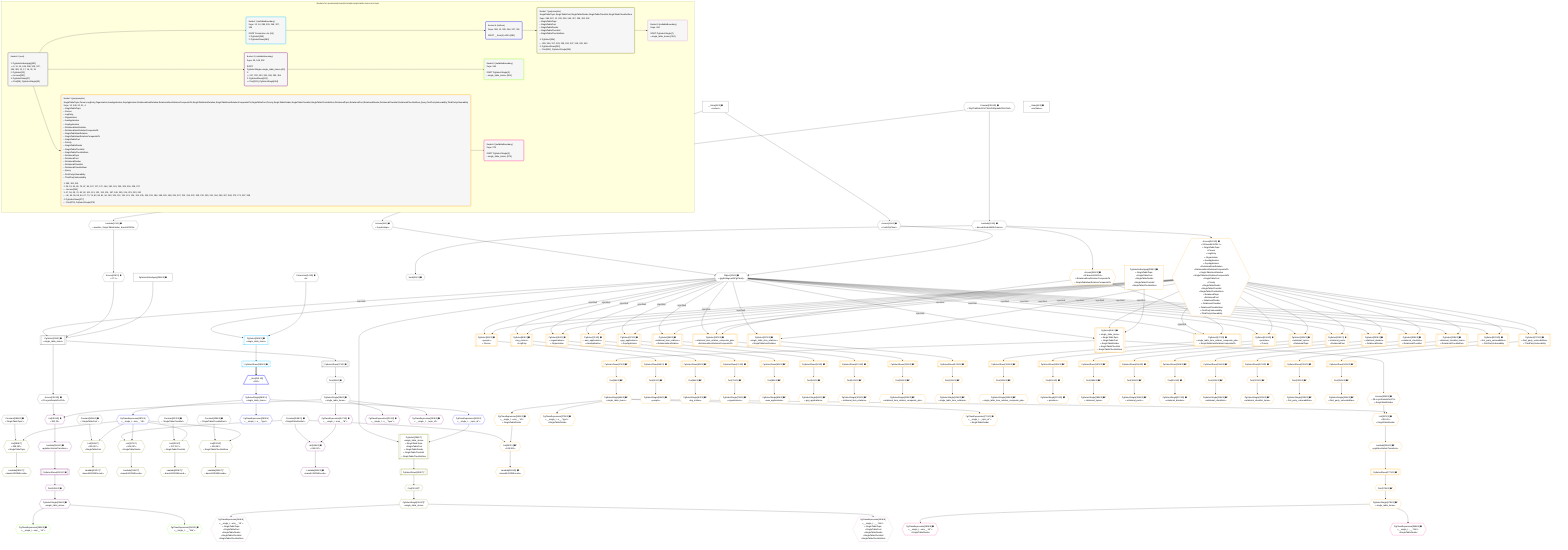 %%{init: {'themeVariables': { 'fontSize': '12px'}}}%%
graph TD
    classDef path fill:#eee,stroke:#000,color:#000
    classDef plan fill:#fff,stroke-width:1px,color:#000
    classDef itemplan fill:#fff,stroke-width:2px,color:#000
    classDef unbatchedplan fill:#dff,stroke-width:1px,color:#000
    classDef sideeffectplan fill:#fcc,stroke-width:2px,color:#000
    classDef bucket fill:#f6f6f6,color:#000,stroke-width:2px,text-align:left

    subgraph "Buckets for queries/polymorphic/simple-single-table-items-root-topic"
    Bucket0("Bucket 0 (root)<br /><br />1: PgSelectInlineApply[351]<br />ᐳ: 9, 11, 14, 248, 288, 305, 327, 338, 359, 12, 17, 19, 32, 31<br />2: PgSelect[22]<br />ᐳ: Access[352]<br />3: PgSelectRows[27]<br />ᐳ: First[26], PgSelectSingle[29]"):::bucket
    Bucket1("Bucket 1 (nullableBoundary)<br />Deps: 12, 14, 288, 305, 248, 327, 338<br /><br />ROOT Connectionᐸ8ᐳ[14]<br />1: PgSelect[245]<br />2: PgSelectRows[280]"):::bucket
    Bucket2("Bucket 2 (nullableBoundary)<br />Deps: 29, 248, 352<br /><br />ROOT PgSelectSingleᐸsingle_table_itemsᐳ[29]<br />1: <br />ᐳ: 247, 252, 253, 353, 249, 250, 354<br />2: PgSelectRows[262]<br />ᐳ: First[261], PgSelectSingle[264]"):::bucket
    Bucket3("Bucket 3 (polymorphic)<br />SingleTableTopic,Person,LogEntry,Organization,AwsApplication,GcpApplication,RelationalItemRelation,RelationalItemRelationCompositePk,SingleTableItemRelation,SingleTableItemRelationCompositePk,SingleTablePost,Priority,SingleTableDivider,SingleTableChecklist,SingleTableChecklistItem,RelationalTopic,RelationalPost,RelationalDivider,RelationalChecklist,RelationalChecklistItem,Query,FirstPartyVulnerability,ThirdPartyVulnerability<br />Deps: 12, 248, 32, 31, 4<br />ᐳSingleTableTopic<br />ᐳPerson<br />ᐳLogEntry<br />ᐳOrganization<br />ᐳAwsApplication<br />ᐳGcpApplication<br />ᐳRelationalItemRelation<br />ᐳRelationalItemRelationCompositePk<br />ᐳSingleTableItemRelation<br />ᐳSingleTableItemRelationCompositePk<br />ᐳSingleTablePost<br />ᐳPriority<br />ᐳSingleTableDivider<br />ᐳSingleTableChecklist<br />ᐳSingleTableChecklistItem<br />ᐳRelationalTopic<br />ᐳRelationalPost<br />ᐳRelationalDivider<br />ᐳRelationalChecklist<br />ᐳRelationalChecklistItem<br />ᐳQuery<br />ᐳFirstPartyVulnerability<br />ᐳThirdPartyVulnerability<br /><br />1: 355, 360, 361<br />2: 39, 51, 60, 69, 78, 87, 96, 107, 117, 127, 146, 182, 191, 200, 209, 218, 228, 237<br />ᐳ: Access[356]<br />3: 47, 56, 65, 74, 83, 92, 101, 113, 122, 133, 151, 187, 196, 205, 214, 223, 233, 242<br />ᐳ: 46, 49, 55, 58, 64, 67, 73, 76, 82, 85, 91, 94, 100, 103, 112, 115, 121, 124, 132, 135, 150, 153, 186, 189, 195, 198, 204, 207, 213, 216, 222, 225, 232, 235, 241, 244, 265, 267, 268, 270, 271, 357, 358<br />4: PgSelectRows[277]<br />ᐳ: First[276], PgSelectSingle[279]"):::bucket
    Bucket4("Bucket 4 (listItem)<br />Deps: 288, 12, 305, 248, 327, 338<br /><br />ROOT __Item{4}ᐸ280ᐳ[281]"):::bucket
    Bucket5("Bucket 5 (nullableBoundary)<br />Deps: 264<br /><br />ROOT PgSelectSingle{2}ᐸsingle_table_itemsᐳ[264]"):::bucket
    Bucket6("Bucket 6 (nullableBoundary)<br />Deps: 279<br /><br />ROOT PgSelectSingle{3}ᐸsingle_table_itemsᐳ[279]"):::bucket
    Bucket7("Bucket 7 (polymorphic)<br />SingleTableTopic,SingleTablePost,SingleTableDivider,SingleTableChecklist,SingleTableChecklistItem<br />Deps: 288, 287, 12, 293, 305, 248, 327, 338, 282, 292<br />ᐳSingleTableTopic<br />ᐳSingleTablePost<br />ᐳSingleTableDivider<br />ᐳSingleTableChecklist<br />ᐳSingleTableChecklistItem<br /><br />1: PgSelect[294]<br />ᐳ: 289, 306, 317, 328, 339, 290, 307, 318, 329, 340<br />2: PgSelectRows[302]<br />ᐳ: First[301], PgSelectSingle[304]"):::bucket
    Bucket8("Bucket 8 (nullableBoundary)<br />Deps: 304<br /><br />ROOT PgSelectSingle{7}ᐸsingle_table_itemsᐳ[304]"):::bucket
    end
    Bucket0 --> Bucket1 & Bucket2 & Bucket3
    Bucket1 --> Bucket4
    Bucket2 --> Bucket5
    Bucket3 --> Bucket6
    Bucket4 --> Bucket7
    Bucket7 --> Bucket8

    %% plan dependencies
    PgSelect22[["PgSelect[22∈0] ➊<br />ᐸsingle_table_itemsᐳ"]]:::plan
    Object12{{"Object[12∈0] ➊<br />ᐸ{pgSettings,withPgClient}ᐳ"}}:::plan
    Access19{{"Access[19∈0] ➊<br />ᐸ17.1ᐳ"}}:::plan
    PgSelectInlineApply351["PgSelectInlineApply[351∈0] ➊"]:::plan
    Object12 -->|rejectNull| PgSelect22
    Access19 & PgSelectInlineApply351 --> PgSelect22
    Access9{{"Access[9∈0] ➊<br />ᐸ2.pgSettingsᐳ"}}:::plan
    Access11{{"Access[11∈0] ➊<br />ᐸ2.withPgClientᐳ"}}:::plan
    Access9 & Access11 --> Object12
    __Value2["__Value[2∈0] ➊<br />ᐸcontextᐳ"]:::plan
    __Value2 --> Access9
    __Value2 --> Access11
    Lambda17{{"Lambda[17∈0] ➊<br />ᐸspecifier_SingleTableDivider_base64JSONᐳ"}}:::plan
    Constant359{{"Constant[359∈0] ➊<br />ᐸ'WyJTaW5nbGVUYWJsZURpdmlkZXIiLDNd'ᐳ"}}:::plan
    Constant359 --> Lambda17
    Lambda17 --> Access19
    First26{{"First[26∈0] ➊"}}:::plan
    PgSelectRows27[["PgSelectRows[27∈0] ➊"]]:::plan
    PgSelectRows27 --> First26
    PgSelect22 --> PgSelectRows27
    PgSelectSingle29{{"PgSelectSingle[29∈0] ➊<br />ᐸsingle_table_itemsᐳ"}}:::plan
    First26 --> PgSelectSingle29
    Node31{{"Node[31∈0] ➊"}}:::plan
    Lambda32{{"Lambda[32∈0] ➊<br />ᐸdecodeNodeIdWithCodecsᐳ"}}:::plan
    Lambda32 --> Node31
    Constant359 --> Lambda32
    Access352{{"Access[352∈0] ➊<br />ᐸ22.m.joinDetailsFor254ᐳ"}}:::plan
    PgSelect22 --> Access352
    __Value4["__Value[4∈0] ➊<br />ᐸrootValueᐳ"]:::plan
    Connection14{{"Connection[14∈0] ➊<br />ᐸ8ᐳ"}}:::plan
    Constant248{{"Constant[248∈0] ➊<br />ᐸ'SingleTableDivider'ᐳ"}}:::plan
    Constant288{{"Constant[288∈0] ➊<br />ᐸ'SingleTableTopic'ᐳ"}}:::plan
    Constant305{{"Constant[305∈0] ➊<br />ᐸ'SingleTablePost'ᐳ"}}:::plan
    Constant327{{"Constant[327∈0] ➊<br />ᐸ'SingleTableChecklist'ᐳ"}}:::plan
    Constant338{{"Constant[338∈0] ➊<br />ᐸ'SingleTableChecklistItem'ᐳ"}}:::plan
    PgSelect245[["PgSelect[245∈1] ➊<br />ᐸsingle_table_itemsᐳ"]]:::plan
    Object12 & Connection14 --> PgSelect245
    PgSelectRows280[["PgSelectRows[280∈1] ➊"]]:::plan
    PgSelect245 --> PgSelectRows280
    __Item281[/"__Item[281∈4]<br />ᐸ280ᐳ"\]:::itemplan
    PgSelectRows280 ==> __Item281
    PgSelectSingle282{{"PgSelectSingle[282∈4]<br />ᐸsingle_table_itemsᐳ"}}:::plan
    __Item281 --> PgSelectSingle282
    PgClassExpression287{{"PgClassExpression[287∈4]<br />ᐸ__single_t...ems__.”id”ᐳ"}}:::plan
    PgSelectSingle282 --> PgClassExpression287
    PgClassExpression292{{"PgClassExpression[292∈4]<br />ᐸ__single_t...s__.”type”ᐳ"}}:::plan
    PgSelectSingle282 --> PgClassExpression292
    PgClassExpression293{{"PgClassExpression[293∈4]<br />ᐸ__single_t..._topic_id”ᐳ"}}:::plan
    PgSelectSingle282 --> PgClassExpression293
    List289{{"List[289∈7]<br />ᐸ288,287ᐳ<br />ᐳSingleTableTopic"}}:::plan
    Constant288 & PgClassExpression287 --> List289
    PgSelect294[["PgSelect[294∈7]<br />ᐸsingle_table_itemsᐳ<br />ᐳSingleTableTopic<br />ᐳSingleTablePost<br />ᐳSingleTableDivider<br />ᐳSingleTableChecklist<br />ᐳSingleTableChecklistItem"]]:::plan
    Object12 & PgClassExpression293 --> PgSelect294
    List306{{"List[306∈7]<br />ᐸ305,287ᐳ<br />ᐳSingleTablePost"}}:::plan
    Constant305 & PgClassExpression287 --> List306
    List317{{"List[317∈7]<br />ᐸ248,287ᐳ<br />ᐳSingleTableDivider"}}:::plan
    Constant248 & PgClassExpression287 --> List317
    List328{{"List[328∈7]<br />ᐸ327,287ᐳ<br />ᐳSingleTableChecklist"}}:::plan
    Constant327 & PgClassExpression287 --> List328
    List339{{"List[339∈7]<br />ᐸ338,287ᐳ<br />ᐳSingleTableChecklistItem"}}:::plan
    Constant338 & PgClassExpression287 --> List339
    Lambda290{{"Lambda[290∈7]^<br />ᐸbase64JSONEncodeᐳ"}}:::plan
    List289 --> Lambda290
    First301{{"First[301∈7]^"}}:::plan
    PgSelectRows302[["PgSelectRows[302∈7]^"]]:::plan
    PgSelectRows302 --> First301
    PgSelect294 --> PgSelectRows302
    PgSelectSingle304{{"PgSelectSingle[304∈7]^<br />ᐸsingle_table_itemsᐳ"}}:::plan
    First301 --> PgSelectSingle304
    Lambda307{{"Lambda[307∈7]^<br />ᐸbase64JSONEncodeᐳ"}}:::plan
    List306 --> Lambda307
    Lambda318{{"Lambda[318∈7]^<br />ᐸbase64JSONEncodeᐳ"}}:::plan
    List317 --> Lambda318
    Lambda329{{"Lambda[329∈7]^<br />ᐸbase64JSONEncodeᐳ"}}:::plan
    List328 --> Lambda329
    Lambda340{{"Lambda[340∈7]^<br />ᐸbase64JSONEncodeᐳ"}}:::plan
    List339 --> Lambda340
    PgClassExpression349{{"PgClassExpression[349∈8]<br />ᐸ__single_t...ems__.”id”ᐳ<br />ᐳSingleTableTopic<br />ᐳSingleTablePost<br />ᐳSingleTableDivider<br />ᐳSingleTableChecklist<br />ᐳSingleTableChecklistItem"}}:::plan
    PgSelectSingle304 --> PgClassExpression349
    PgClassExpression350{{"PgClassExpression[350∈8]<br />ᐸ__single_t...__.”title”ᐳ<br />ᐳSingleTableTopic<br />ᐳSingleTablePost<br />ᐳSingleTableDivider<br />ᐳSingleTableChecklist<br />ᐳSingleTableChecklistItem"}}:::plan
    PgSelectSingle304 --> PgClassExpression350
    List249{{"List[249∈2] ➊<br />ᐸ248,247ᐳ"}}:::plan
    PgClassExpression247{{"PgClassExpression[247∈2] ➊<br />ᐸ__single_t...ems__.”id”ᐳ"}}:::plan
    Constant248 & PgClassExpression247 --> List249
    List353{{"List[353∈2] ➊<br />ᐸ352,29ᐳ"}}:::plan
    Access352 & PgSelectSingle29 --> List353
    PgSelectSingle29 --> PgClassExpression247
    Lambda250{{"Lambda[250∈2] ➊<br />ᐸbase64JSONEncodeᐳ"}}:::plan
    List249 --> Lambda250
    PgClassExpression252{{"PgClassExpression[252∈2] ➊<br />ᐸ__single_t...s__.”type”ᐳ"}}:::plan
    PgSelectSingle29 --> PgClassExpression252
    PgClassExpression253{{"PgClassExpression[253∈2] ➊<br />ᐸ__single_t..._topic_id”ᐳ"}}:::plan
    PgSelectSingle29 --> PgClassExpression253
    First261{{"First[261∈2] ➊"}}:::plan
    PgSelectRows262[["PgSelectRows[262∈2] ➊"]]:::plan
    PgSelectRows262 --> First261
    Lambda354{{"Lambda[354∈2] ➊<br />ᐸpgInlineViaJoinTransformᐳ"}}:::plan
    Lambda354 --> PgSelectRows262
    PgSelectSingle264{{"PgSelectSingle[264∈2] ➊<br />ᐸsingle_table_itemsᐳ"}}:::plan
    First261 --> PgSelectSingle264
    List353 --> Lambda354
    PgClassExpression283{{"PgClassExpression[283∈5] ➊<br />ᐸ__single_t...ems__.”id”ᐳ"}}:::plan
    PgSelectSingle264 --> PgClassExpression283
    PgClassExpression284{{"PgClassExpression[284∈5] ➊<br />ᐸ__single_t...__.”title”ᐳ"}}:::plan
    PgSelectSingle264 --> PgClassExpression284
    PgSelect39[["PgSelect[39∈3] ➊<br />ᐸsingle_table_itemsᐳ<br />ᐳSingleTableTopic<br />ᐳSingleTablePost<br />ᐳSingleTableDivider<br />ᐳSingleTableChecklist<br />ᐳSingleTableChecklistItem"]]:::plan
    Access360{{"Access[360∈3] ➊<br />ᐸ32.base64JSON.1ᐳ<br />ᐳSingleTableTopic<br />ᐳPerson<br />ᐳLogEntry<br />ᐳOrganization<br />ᐳAwsApplication<br />ᐳGcpApplication<br />ᐳRelationalItemRelation<br />ᐳRelationalItemRelationCompositePk<br />ᐳSingleTableItemRelation<br />ᐳSingleTableItemRelationCompositePk<br />ᐳSingleTablePost<br />ᐳPriority<br />ᐳSingleTableDivider<br />ᐳSingleTableChecklist<br />ᐳSingleTableChecklistItem<br />ᐳRelationalTopic<br />ᐳRelationalPost<br />ᐳRelationalDivider<br />ᐳRelationalChecklist<br />ᐳRelationalChecklistItem<br />ᐳFirstPartyVulnerability<br />ᐳThirdPartyVulnerability"}}:::plan
    PgSelectInlineApply355["PgSelectInlineApply[355∈3] ➊<br />ᐳSingleTableTopic<br />ᐳSingleTablePost<br />ᐳSingleTableDivider<br />ᐳSingleTableChecklist<br />ᐳSingleTableChecklistItem"]:::plan
    Object12 -->|rejectNull| PgSelect39
    Access360 & PgSelectInlineApply355 --> PgSelect39
    PgSelect107[["PgSelect[107∈3] ➊<br />ᐸrelational_item_relation_composite_pksᐳ<br />ᐳRelationalItemRelationCompositePk"]]:::plan
    Access361{{"Access[361∈3] ➊<br />ᐸ32.base64JSON.2ᐳ<br />ᐳRelationalItemRelationCompositePk<br />ᐳSingleTableItemRelationCompositePk"}}:::plan
    Object12 -->|rejectNull| PgSelect107
    Access360 -->|rejectNull| PgSelect107
    Access361 --> PgSelect107
    PgSelect127[["PgSelect[127∈3] ➊<br />ᐸsingle_table_item_relation_composite_pksᐳ<br />ᐳSingleTableItemRelationCompositePk"]]:::plan
    Object12 -->|rejectNull| PgSelect127
    Access360 -->|rejectNull| PgSelect127
    Access361 --> PgSelect127
    PgSelect51[["PgSelect[51∈3] ➊<br />ᐸpeopleᐳ<br />ᐳPerson"]]:::plan
    Object12 -->|rejectNull| PgSelect51
    Access360 --> PgSelect51
    PgSelect60[["PgSelect[60∈3] ➊<br />ᐸlog_entriesᐳ<br />ᐳLogEntry"]]:::plan
    Object12 -->|rejectNull| PgSelect60
    Access360 --> PgSelect60
    PgSelect69[["PgSelect[69∈3] ➊<br />ᐸorganizationsᐳ<br />ᐳOrganization"]]:::plan
    Object12 -->|rejectNull| PgSelect69
    Access360 --> PgSelect69
    PgSelect78[["PgSelect[78∈3] ➊<br />ᐸaws_applicationsᐳ<br />ᐳAwsApplication"]]:::plan
    Object12 -->|rejectNull| PgSelect78
    Access360 --> PgSelect78
    PgSelect87[["PgSelect[87∈3] ➊<br />ᐸgcp_applicationsᐳ<br />ᐳGcpApplication"]]:::plan
    Object12 -->|rejectNull| PgSelect87
    Access360 --> PgSelect87
    PgSelect96[["PgSelect[96∈3] ➊<br />ᐸrelational_item_relationsᐳ<br />ᐳRelationalItemRelation"]]:::plan
    Object12 -->|rejectNull| PgSelect96
    Access360 --> PgSelect96
    PgSelect117[["PgSelect[117∈3] ➊<br />ᐸsingle_table_item_relationsᐳ<br />ᐳSingleTableItemRelation"]]:::plan
    Object12 -->|rejectNull| PgSelect117
    Access360 --> PgSelect117
    PgSelect146[["PgSelect[146∈3] ➊<br />ᐸprioritiesᐳ<br />ᐳPriority"]]:::plan
    Object12 -->|rejectNull| PgSelect146
    Access360 --> PgSelect146
    PgSelect182[["PgSelect[182∈3] ➊<br />ᐸrelational_topicsᐳ<br />ᐳRelationalTopic"]]:::plan
    Object12 -->|rejectNull| PgSelect182
    Access360 --> PgSelect182
    PgSelect191[["PgSelect[191∈3] ➊<br />ᐸrelational_postsᐳ<br />ᐳRelationalPost"]]:::plan
    Object12 -->|rejectNull| PgSelect191
    Access360 --> PgSelect191
    PgSelect200[["PgSelect[200∈3] ➊<br />ᐸrelational_dividersᐳ<br />ᐳRelationalDivider"]]:::plan
    Object12 -->|rejectNull| PgSelect200
    Access360 --> PgSelect200
    PgSelect209[["PgSelect[209∈3] ➊<br />ᐸrelational_checklistsᐳ<br />ᐳRelationalChecklist"]]:::plan
    Object12 -->|rejectNull| PgSelect209
    Access360 --> PgSelect209
    PgSelect218[["PgSelect[218∈3] ➊<br />ᐸrelational_checklist_itemsᐳ<br />ᐳRelationalChecklistItem"]]:::plan
    Object12 -->|rejectNull| PgSelect218
    Access360 --> PgSelect218
    PgSelect228[["PgSelect[228∈3] ➊<br />ᐸfirst_party_vulnerabilitiesᐳ<br />ᐳFirstPartyVulnerability"]]:::plan
    Object12 -->|rejectNull| PgSelect228
    Access360 --> PgSelect228
    PgSelect237[["PgSelect[237∈3] ➊<br />ᐸthird_party_vulnerabilitiesᐳ<br />ᐳThirdPartyVulnerability"]]:::plan
    Object12 -->|rejectNull| PgSelect237
    Access360 --> PgSelect237
    List267{{"List[267∈3] ➊^<br />ᐸ248,265ᐳ"}}:::plan
    PgClassExpression265{{"PgClassExpression[265∈3] ➊<br />ᐸ__single_t...ems__.”id”ᐳ<br />ᐳSingleTableDivider"}}:::plan
    Constant248 & PgClassExpression265 --> List267
    List357{{"List[357∈3] ➊<br />ᐸ356,49ᐳ<br />ᐳSingleTableDivider"}}:::plan
    Access356{{"Access[356∈3] ➊<br />ᐸ39.m.joinDetailsFor272ᐳ<br />ᐳSingleTableDivider"}}:::plan
    PgSelectSingle49{{"PgSelectSingle[49∈3] ➊^<br />ᐸsingle_table_itemsᐳ"}}:::plan
    Access356 & PgSelectSingle49 --> List357
    First46{{"First[46∈3] ➊^"}}:::plan
    PgSelectRows47[["PgSelectRows[47∈3] ➊^"]]:::plan
    PgSelectRows47 --> First46
    PgSelect39 --> PgSelectRows47
    First46 --> PgSelectSingle49
    First55{{"First[55∈3] ➊^"}}:::plan
    PgSelectRows56[["PgSelectRows[56∈3] ➊^"]]:::plan
    PgSelectRows56 --> First55
    PgSelect51 --> PgSelectRows56
    PgSelectSingle58{{"PgSelectSingle[58∈3] ➊^<br />ᐸpeopleᐳ"}}:::plan
    First55 --> PgSelectSingle58
    First64{{"First[64∈3] ➊^"}}:::plan
    PgSelectRows65[["PgSelectRows[65∈3] ➊^"]]:::plan
    PgSelectRows65 --> First64
    PgSelect60 --> PgSelectRows65
    PgSelectSingle67{{"PgSelectSingle[67∈3] ➊^<br />ᐸlog_entriesᐳ"}}:::plan
    First64 --> PgSelectSingle67
    First73{{"First[73∈3] ➊^"}}:::plan
    PgSelectRows74[["PgSelectRows[74∈3] ➊^"]]:::plan
    PgSelectRows74 --> First73
    PgSelect69 --> PgSelectRows74
    PgSelectSingle76{{"PgSelectSingle[76∈3] ➊^<br />ᐸorganizationsᐳ"}}:::plan
    First73 --> PgSelectSingle76
    First82{{"First[82∈3] ➊^"}}:::plan
    PgSelectRows83[["PgSelectRows[83∈3] ➊^"]]:::plan
    PgSelectRows83 --> First82
    PgSelect78 --> PgSelectRows83
    PgSelectSingle85{{"PgSelectSingle[85∈3] ➊^<br />ᐸaws_applicationsᐳ"}}:::plan
    First82 --> PgSelectSingle85
    First91{{"First[91∈3] ➊^"}}:::plan
    PgSelectRows92[["PgSelectRows[92∈3] ➊^"]]:::plan
    PgSelectRows92 --> First91
    PgSelect87 --> PgSelectRows92
    PgSelectSingle94{{"PgSelectSingle[94∈3] ➊^<br />ᐸgcp_applicationsᐳ"}}:::plan
    First91 --> PgSelectSingle94
    First100{{"First[100∈3] ➊^"}}:::plan
    PgSelectRows101[["PgSelectRows[101∈3] ➊^"]]:::plan
    PgSelectRows101 --> First100
    PgSelect96 --> PgSelectRows101
    PgSelectSingle103{{"PgSelectSingle[103∈3] ➊^<br />ᐸrelational_item_relationsᐳ"}}:::plan
    First100 --> PgSelectSingle103
    First112{{"First[112∈3] ➊^"}}:::plan
    PgSelectRows113[["PgSelectRows[113∈3] ➊^"]]:::plan
    PgSelectRows113 --> First112
    PgSelect107 --> PgSelectRows113
    PgSelectSingle115{{"PgSelectSingle[115∈3] ➊^<br />ᐸrelational_item_relation_composite_pksᐳ"}}:::plan
    First112 --> PgSelectSingle115
    First121{{"First[121∈3] ➊^"}}:::plan
    PgSelectRows122[["PgSelectRows[122∈3] ➊^"]]:::plan
    PgSelectRows122 --> First121
    PgSelect117 --> PgSelectRows122
    PgSelectSingle124{{"PgSelectSingle[124∈3] ➊^<br />ᐸsingle_table_item_relationsᐳ"}}:::plan
    First121 --> PgSelectSingle124
    First132{{"First[132∈3] ➊^"}}:::plan
    PgSelectRows133[["PgSelectRows[133∈3] ➊^"]]:::plan
    PgSelectRows133 --> First132
    PgSelect127 --> PgSelectRows133
    PgSelectSingle135{{"PgSelectSingle[135∈3] ➊^<br />ᐸsingle_table_item_relation_composite_pksᐳ"}}:::plan
    First132 --> PgSelectSingle135
    First150{{"First[150∈3] ➊^"}}:::plan
    PgSelectRows151[["PgSelectRows[151∈3] ➊^"]]:::plan
    PgSelectRows151 --> First150
    PgSelect146 --> PgSelectRows151
    PgSelectSingle153{{"PgSelectSingle[153∈3] ➊^<br />ᐸprioritiesᐳ"}}:::plan
    First150 --> PgSelectSingle153
    First186{{"First[186∈3] ➊^"}}:::plan
    PgSelectRows187[["PgSelectRows[187∈3] ➊^"]]:::plan
    PgSelectRows187 --> First186
    PgSelect182 --> PgSelectRows187
    PgSelectSingle189{{"PgSelectSingle[189∈3] ➊^<br />ᐸrelational_topicsᐳ"}}:::plan
    First186 --> PgSelectSingle189
    First195{{"First[195∈3] ➊^"}}:::plan
    PgSelectRows196[["PgSelectRows[196∈3] ➊^"]]:::plan
    PgSelectRows196 --> First195
    PgSelect191 --> PgSelectRows196
    PgSelectSingle198{{"PgSelectSingle[198∈3] ➊^<br />ᐸrelational_postsᐳ"}}:::plan
    First195 --> PgSelectSingle198
    First204{{"First[204∈3] ➊^"}}:::plan
    PgSelectRows205[["PgSelectRows[205∈3] ➊^"]]:::plan
    PgSelectRows205 --> First204
    PgSelect200 --> PgSelectRows205
    PgSelectSingle207{{"PgSelectSingle[207∈3] ➊^<br />ᐸrelational_dividersᐳ"}}:::plan
    First204 --> PgSelectSingle207
    First213{{"First[213∈3] ➊^"}}:::plan
    PgSelectRows214[["PgSelectRows[214∈3] ➊^"]]:::plan
    PgSelectRows214 --> First213
    PgSelect209 --> PgSelectRows214
    PgSelectSingle216{{"PgSelectSingle[216∈3] ➊^<br />ᐸrelational_checklistsᐳ"}}:::plan
    First213 --> PgSelectSingle216
    First222{{"First[222∈3] ➊^"}}:::plan
    PgSelectRows223[["PgSelectRows[223∈3] ➊^"]]:::plan
    PgSelectRows223 --> First222
    PgSelect218 --> PgSelectRows223
    PgSelectSingle225{{"PgSelectSingle[225∈3] ➊^<br />ᐸrelational_checklist_itemsᐳ"}}:::plan
    First222 --> PgSelectSingle225
    First232{{"First[232∈3] ➊^"}}:::plan
    PgSelectRows233[["PgSelectRows[233∈3] ➊^"]]:::plan
    PgSelectRows233 --> First232
    PgSelect228 --> PgSelectRows233
    PgSelectSingle235{{"PgSelectSingle[235∈3] ➊^<br />ᐸfirst_party_vulnerabilitiesᐳ"}}:::plan
    First232 --> PgSelectSingle235
    First241{{"First[241∈3] ➊^"}}:::plan
    PgSelectRows242[["PgSelectRows[242∈3] ➊^"]]:::plan
    PgSelectRows242 --> First241
    PgSelect237 --> PgSelectRows242
    PgSelectSingle244{{"PgSelectSingle[244∈3] ➊^<br />ᐸthird_party_vulnerabilitiesᐳ"}}:::plan
    First241 --> PgSelectSingle244
    PgSelectSingle49 --> PgClassExpression265
    Lambda268{{"Lambda[268∈3] ➊^<br />ᐸbase64JSONEncodeᐳ"}}:::plan
    List267 --> Lambda268
    PgClassExpression270{{"PgClassExpression[270∈3] ➊<br />ᐸ__single_t...s__.”type”ᐳ<br />ᐳSingleTableDivider"}}:::plan
    PgSelectSingle49 --> PgClassExpression270
    PgClassExpression271{{"PgClassExpression[271∈3] ➊<br />ᐸ__single_t..._topic_id”ᐳ<br />ᐳSingleTableDivider"}}:::plan
    PgSelectSingle49 --> PgClassExpression271
    First276{{"First[276∈3] ➊^"}}:::plan
    PgSelectRows277[["PgSelectRows[277∈3] ➊^"]]:::plan
    PgSelectRows277 --> First276
    Lambda358{{"Lambda[358∈3] ➊^<br />ᐸpgInlineViaJoinTransformᐳ"}}:::plan
    Lambda358 --> PgSelectRows277
    PgSelectSingle279{{"PgSelectSingle[279∈3] ➊^<br />ᐸsingle_table_itemsᐳ"}}:::plan
    First276 --> PgSelectSingle279
    PgSelect39 --> Access356
    List357 --> Lambda358
    Lambda32 --> Access360
    Lambda32 --> Access361
    PgClassExpression285{{"PgClassExpression[285∈6] ➊<br />ᐸ__single_t...ems__.”id”ᐳ<br />ᐳSingleTableDivider"}}:::plan
    PgSelectSingle279 --> PgClassExpression285
    PgClassExpression286{{"PgClassExpression[286∈6] ➊<br />ᐸ__single_t...__.”title”ᐳ<br />ᐳSingleTableDivider"}}:::plan
    PgSelectSingle279 --> PgClassExpression286

    %% define steps
    classDef bucket0 stroke:#696969
    class Bucket0,__Value2,__Value4,Access9,Access11,Object12,Connection14,Lambda17,Access19,PgSelect22,First26,PgSelectRows27,PgSelectSingle29,Node31,Lambda32,Constant248,Constant288,Constant305,Constant327,Constant338,PgSelectInlineApply351,Access352,Constant359 bucket0
    classDef bucket1 stroke:#00bfff
    class Bucket1,PgSelect245,PgSelectRows280 bucket1
    classDef bucket2 stroke:#7f007f
    class Bucket2,PgClassExpression247,List249,Lambda250,PgClassExpression252,PgClassExpression253,First261,PgSelectRows262,PgSelectSingle264,List353,Lambda354 bucket2
    classDef bucket3 stroke:#ffa500
    class Bucket3,PgSelect39,First46,PgSelectRows47,PgSelectSingle49,PgSelect51,First55,PgSelectRows56,PgSelectSingle58,PgSelect60,First64,PgSelectRows65,PgSelectSingle67,PgSelect69,First73,PgSelectRows74,PgSelectSingle76,PgSelect78,First82,PgSelectRows83,PgSelectSingle85,PgSelect87,First91,PgSelectRows92,PgSelectSingle94,PgSelect96,First100,PgSelectRows101,PgSelectSingle103,PgSelect107,First112,PgSelectRows113,PgSelectSingle115,PgSelect117,First121,PgSelectRows122,PgSelectSingle124,PgSelect127,First132,PgSelectRows133,PgSelectSingle135,PgSelect146,First150,PgSelectRows151,PgSelectSingle153,PgSelect182,First186,PgSelectRows187,PgSelectSingle189,PgSelect191,First195,PgSelectRows196,PgSelectSingle198,PgSelect200,First204,PgSelectRows205,PgSelectSingle207,PgSelect209,First213,PgSelectRows214,PgSelectSingle216,PgSelect218,First222,PgSelectRows223,PgSelectSingle225,PgSelect228,First232,PgSelectRows233,PgSelectSingle235,PgSelect237,First241,PgSelectRows242,PgSelectSingle244,PgClassExpression265,List267,Lambda268,PgClassExpression270,PgClassExpression271,First276,PgSelectRows277,PgSelectSingle279,PgSelectInlineApply355,Access356,List357,Lambda358,Access360,Access361 bucket3
    classDef bucket4 stroke:#0000ff
    class Bucket4,__Item281,PgSelectSingle282,PgClassExpression287,PgClassExpression292,PgClassExpression293 bucket4
    classDef bucket5 stroke:#7fff00
    class Bucket5,PgClassExpression283,PgClassExpression284 bucket5
    classDef bucket6 stroke:#ff1493
    class Bucket6,PgClassExpression285,PgClassExpression286 bucket6
    classDef bucket7 stroke:#808000
    class Bucket7,List289,Lambda290,PgSelect294,First301,PgSelectRows302,PgSelectSingle304,List306,Lambda307,List317,Lambda318,List328,Lambda329,List339,Lambda340 bucket7
    classDef bucket8 stroke:#dda0dd
    class Bucket8,PgClassExpression349,PgClassExpression350 bucket8